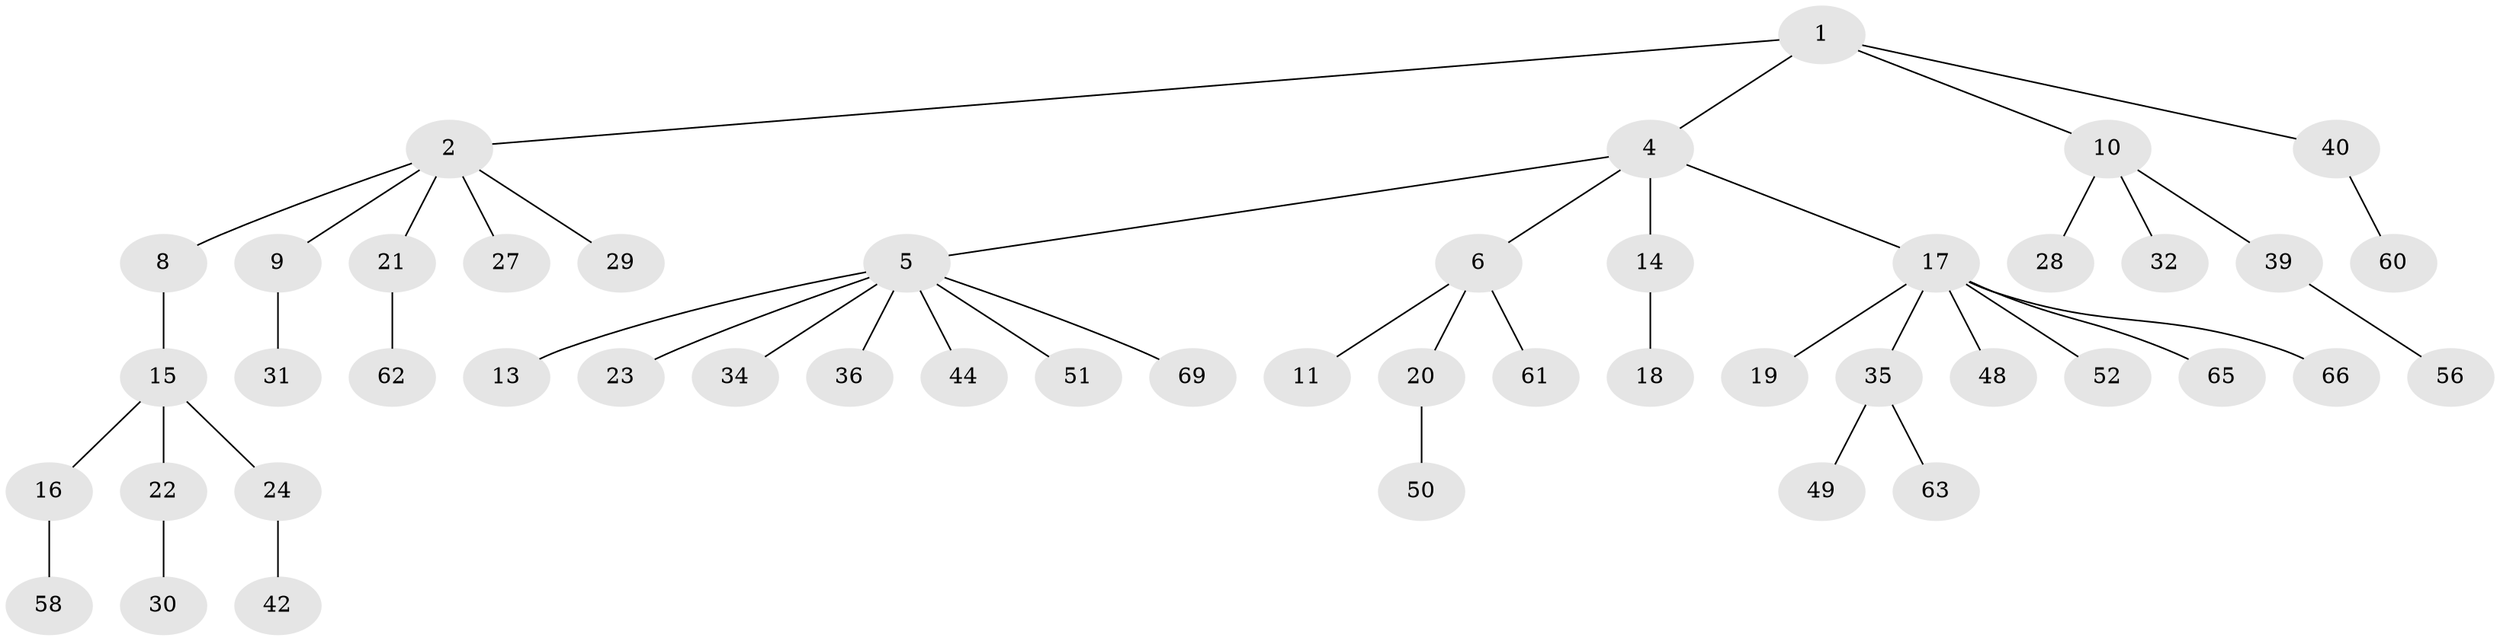 // original degree distribution, {4: 0.043478260869565216, 3: 0.13043478260869565, 5: 0.043478260869565216, 6: 0.014492753623188406, 8: 0.014492753623188406, 2: 0.2318840579710145, 1: 0.5217391304347826}
// Generated by graph-tools (version 1.1) at 2025/42/03/06/25 10:42:05]
// undirected, 48 vertices, 47 edges
graph export_dot {
graph [start="1"]
  node [color=gray90,style=filled];
  1 [super="+7"];
  2 [super="+3"];
  4 [super="+59"];
  5 [super="+12"];
  6 [super="+33"];
  8;
  9 [super="+25"];
  10 [super="+26"];
  11;
  13;
  14 [super="+38"];
  15 [super="+53"];
  16 [super="+47"];
  17 [super="+37"];
  18;
  19;
  20;
  21 [super="+68"];
  22 [super="+54"];
  23;
  24;
  27;
  28 [super="+43"];
  29;
  30 [super="+57"];
  31;
  32 [super="+67"];
  34 [super="+46"];
  35 [super="+41"];
  36;
  39;
  40 [super="+45"];
  42;
  44 [super="+55"];
  48 [super="+64"];
  49;
  50;
  51;
  52;
  56;
  58;
  60;
  61;
  62;
  63;
  65;
  66;
  69;
  1 -- 2;
  1 -- 4;
  1 -- 40;
  1 -- 10;
  2 -- 29;
  2 -- 21;
  2 -- 8;
  2 -- 9;
  2 -- 27;
  4 -- 5;
  4 -- 6;
  4 -- 14;
  4 -- 17;
  5 -- 13;
  5 -- 23;
  5 -- 34;
  5 -- 36;
  5 -- 44;
  5 -- 51;
  5 -- 69;
  6 -- 11;
  6 -- 20;
  6 -- 61;
  8 -- 15;
  9 -- 31;
  10 -- 32;
  10 -- 28;
  10 -- 39;
  14 -- 18;
  15 -- 16;
  15 -- 22;
  15 -- 24;
  16 -- 58;
  17 -- 19;
  17 -- 35;
  17 -- 66;
  17 -- 48;
  17 -- 52;
  17 -- 65;
  20 -- 50;
  21 -- 62;
  22 -- 30;
  24 -- 42;
  35 -- 49;
  35 -- 63;
  39 -- 56;
  40 -- 60;
}
